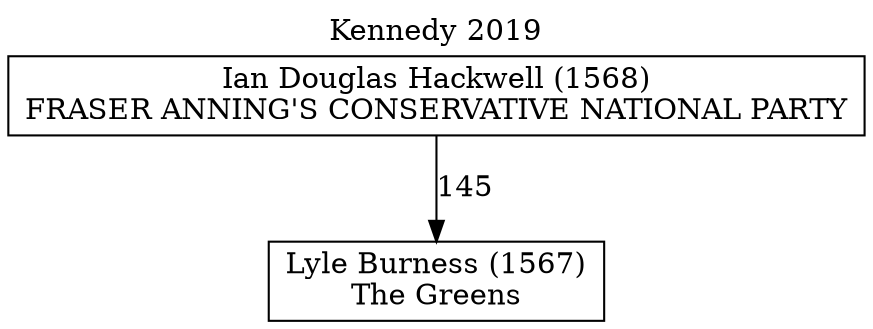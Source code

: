 // House preference flow
digraph "Lyle Burness (1567)_Kennedy_2019" {
	graph [label="Kennedy 2019" labelloc=t mclimit=10]
	node [shape=box]
	"Ian Douglas Hackwell (1568)" [label="Ian Douglas Hackwell (1568)
FRASER ANNING'S CONSERVATIVE NATIONAL PARTY"]
	"Lyle Burness (1567)" [label="Lyle Burness (1567)
The Greens"]
	"Ian Douglas Hackwell (1568)" -> "Lyle Burness (1567)" [label=145]
}
